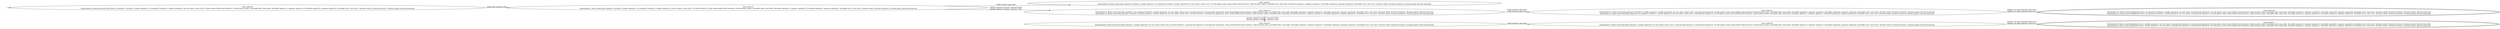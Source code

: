 digraph {
rankdir="LR"
s0[label="state_index=0
State(index=0, fluent atoms=[(at bob shed), (at spanner1 location1), (usable spanner1), (at spanner2 location1), (usable spanner2), (at nut1 gate), (loose nut1)], static atoms=[(link shed location1), (link location1 gate), (locatable bob), (man bob), (locatable spanner1), (spanner spanner1), (locatable spanner2), (spanner spanner2), (locatable nut1), (nut nut1), (location shed), (location location1), (location gate)], derived atoms=[])
"]
s1[label="state_index=1
State(index=1, fluent atoms=[(at spanner1 location1), (usable spanner1), (at spanner2 location1), (usable spanner2), (at nut1 gate), (loose nut1), (at bob location1)], static atoms=[(link shed location1), (link location1 gate), (locatable bob), (man bob), (locatable spanner1), (spanner spanner1), (locatable spanner2), (spanner spanner2), (locatable nut1), (nut nut1), (location shed), (location location1), (location gate)], derived atoms=[])
"]
s2[label="state_index=2
State(index=2, fluent atoms=[(at spanner1 location1), (usable spanner1), (at spanner2 location1), (usable spanner2), (at nut1 gate), (loose nut1), (at bob gate)], static atoms=[(link shed location1), (link location1 gate), (locatable bob), (man bob), (locatable spanner1), (spanner spanner1), (locatable spanner2), (spanner spanner2), (locatable nut1), (nut nut1), (location shed), (location location1), (location gate)], derived atoms=[])
"]
s3[label="state_index=3
State(index=4, fluent atoms=[(usable spanner1), (at spanner2 location1), (usable spanner2), (at nut1 gate), (loose nut1), (at bob location1), (carrying bob spanner1)], static atoms=[(link shed location1), (link location1 gate), (locatable bob), (man bob), (locatable spanner1), (spanner spanner1), (locatable spanner2), (spanner spanner2), (locatable nut1), (nut nut1), (location shed), (location location1), (location gate)], derived atoms=[])
State(index=3, fluent atoms=[(at spanner1 location1), (usable spanner1), (usable spanner2), (at nut1 gate), (loose nut1), (at bob location1), (carrying bob spanner2)], static atoms=[(link shed location1), (link location1 gate), (locatable bob), (man bob), (locatable spanner1), (spanner spanner1), (locatable spanner2), (spanner spanner2), (locatable nut1), (nut nut1), (location shed), (location location1), (location gate)], derived atoms=[])
"]
s4[label="state_index=4
State(index=11, fluent atoms=[(at spanner1 location1), (usable spanner1), (usable spanner2), (at nut1 gate), (loose nut1), (carrying bob spanner2), (at bob gate)], static atoms=[(link shed location1), (link location1 gate), (locatable bob), (man bob), (locatable spanner1), (spanner spanner1), (locatable spanner2), (spanner spanner2), (locatable nut1), (nut nut1), (location shed), (location location1), (location gate)], derived atoms=[])
State(index=5, fluent atoms=[(usable spanner1), (at spanner2 location1), (usable spanner2), (at nut1 gate), (loose nut1), (carrying bob spanner1), (at bob gate)], static atoms=[(link shed location1), (link location1 gate), (locatable bob), (man bob), (locatable spanner1), (spanner spanner1), (locatable spanner2), (spanner spanner2), (locatable nut1), (nut nut1), (location shed), (location location1), (location gate)], derived atoms=[])
"]
s5[label="state_index=5
State(index=6, fluent atoms=[(usable spanner1), (usable spanner2), (at nut1 gate), (loose nut1), (at bob location1), (carrying bob spanner1), (carrying bob spanner2)], static atoms=[(link shed location1), (link location1 gate), (locatable bob), (man bob), (locatable spanner1), (spanner spanner1), (locatable spanner2), (spanner spanner2), (locatable nut1), (nut nut1), (location shed), (location location1), (location gate)], derived atoms=[])
"]
s6[label="state_index=6
State(index=7, fluent atoms=[(usable spanner1), (usable spanner2), (at nut1 gate), (loose nut1), (carrying bob spanner1), (carrying bob spanner2), (at bob gate)], static atoms=[(link shed location1), (link location1 gate), (locatable bob), (man bob), (locatable spanner1), (spanner spanner1), (locatable spanner2), (spanner spanner2), (locatable nut1), (nut nut1), (location shed), (location location1), (location gate)], derived atoms=[])
"]
s7[peripheries=2,label="state_index=7
State(index=9, fluent atoms=[(tightened nut1), (usable spanner2), (at nut1 gate), (carrying bob spanner1), (carrying bob spanner2), (at bob gate)], static atoms=[(link shed location1), (link location1 gate), (locatable bob), (man bob), (locatable spanner1), (spanner spanner1), (locatable spanner2), (spanner spanner2), (locatable nut1), (nut nut1), (location shed), (location location1), (location gate)], derived atoms=[])
State(index=8, fluent atoms=[(tightened nut1), (usable spanner1), (at nut1 gate), (carrying bob spanner1), (carrying bob spanner2), (at bob gate)], static atoms=[(link shed location1), (link location1 gate), (locatable bob), (man bob), (locatable spanner1), (spanner spanner1), (locatable spanner2), (spanner spanner2), (locatable nut1), (nut nut1), (location shed), (location location1), (location gate)], derived atoms=[])
"]
s8[peripheries=2,label="state_index=8
State(index=12, fluent atoms=[(tightened nut1), (at spanner1 location1), (usable spanner1), (at nut1 gate), (carrying bob spanner2), (at bob gate)], static atoms=[(link shed location1), (link location1 gate), (locatable bob), (man bob), (locatable spanner1), (spanner spanner1), (locatable spanner2), (spanner spanner2), (locatable nut1), (nut nut1), (location shed), (location location1), (location gate)], derived atoms=[])
State(index=10, fluent atoms=[(tightened nut1), (at spanner2 location1), (usable spanner2), (at nut1 gate), (carrying bob spanner1), (at bob gate)], static atoms=[(link shed location1), (link location1 gate), (locatable bob), (man bob), (locatable spanner1), (spanner spanner1), (locatable spanner2), (spanner spanner2), (locatable nut1), (nut nut1), (location shed), (location location1), (location gate)], derived atoms=[])
"]
Dangling [ label = "", style = invis ]
{ rank = same; Dangling }
Dangling -> s0
{ rank = same; s2}
{ rank = same; s0}
{ rank = same; s1}
{ rank = same; s3,s5}
{ rank = same; s4,s6}
{ rank = same; s7,s8}
s0->s1 [label="(walk shed location1 bob)
"]
s1->s2 [label="(walk location1 gate bob)
"]
s1->s3 [label="(pickup_spanner location1 spanner2 bob)
(pickup_spanner location1 spanner1 bob)
"]
s3->s4 [label="(walk location1 gate bob)
(walk location1 gate bob)
"]
s3->s5 [label="(pickup_spanner location1 spanner2 bob)
(pickup_spanner location1 spanner1 bob)
"]
s4->s8 [label="(tighten_nut gate spanner1 bob nut1)
(tighten_nut gate spanner2 bob nut1)
"]
s5->s6 [label="(walk location1 gate bob)
"]
s6->s7 [label="(tighten_nut gate spanner2 bob nut1)
(tighten_nut gate spanner1 bob nut1)
"]
}
